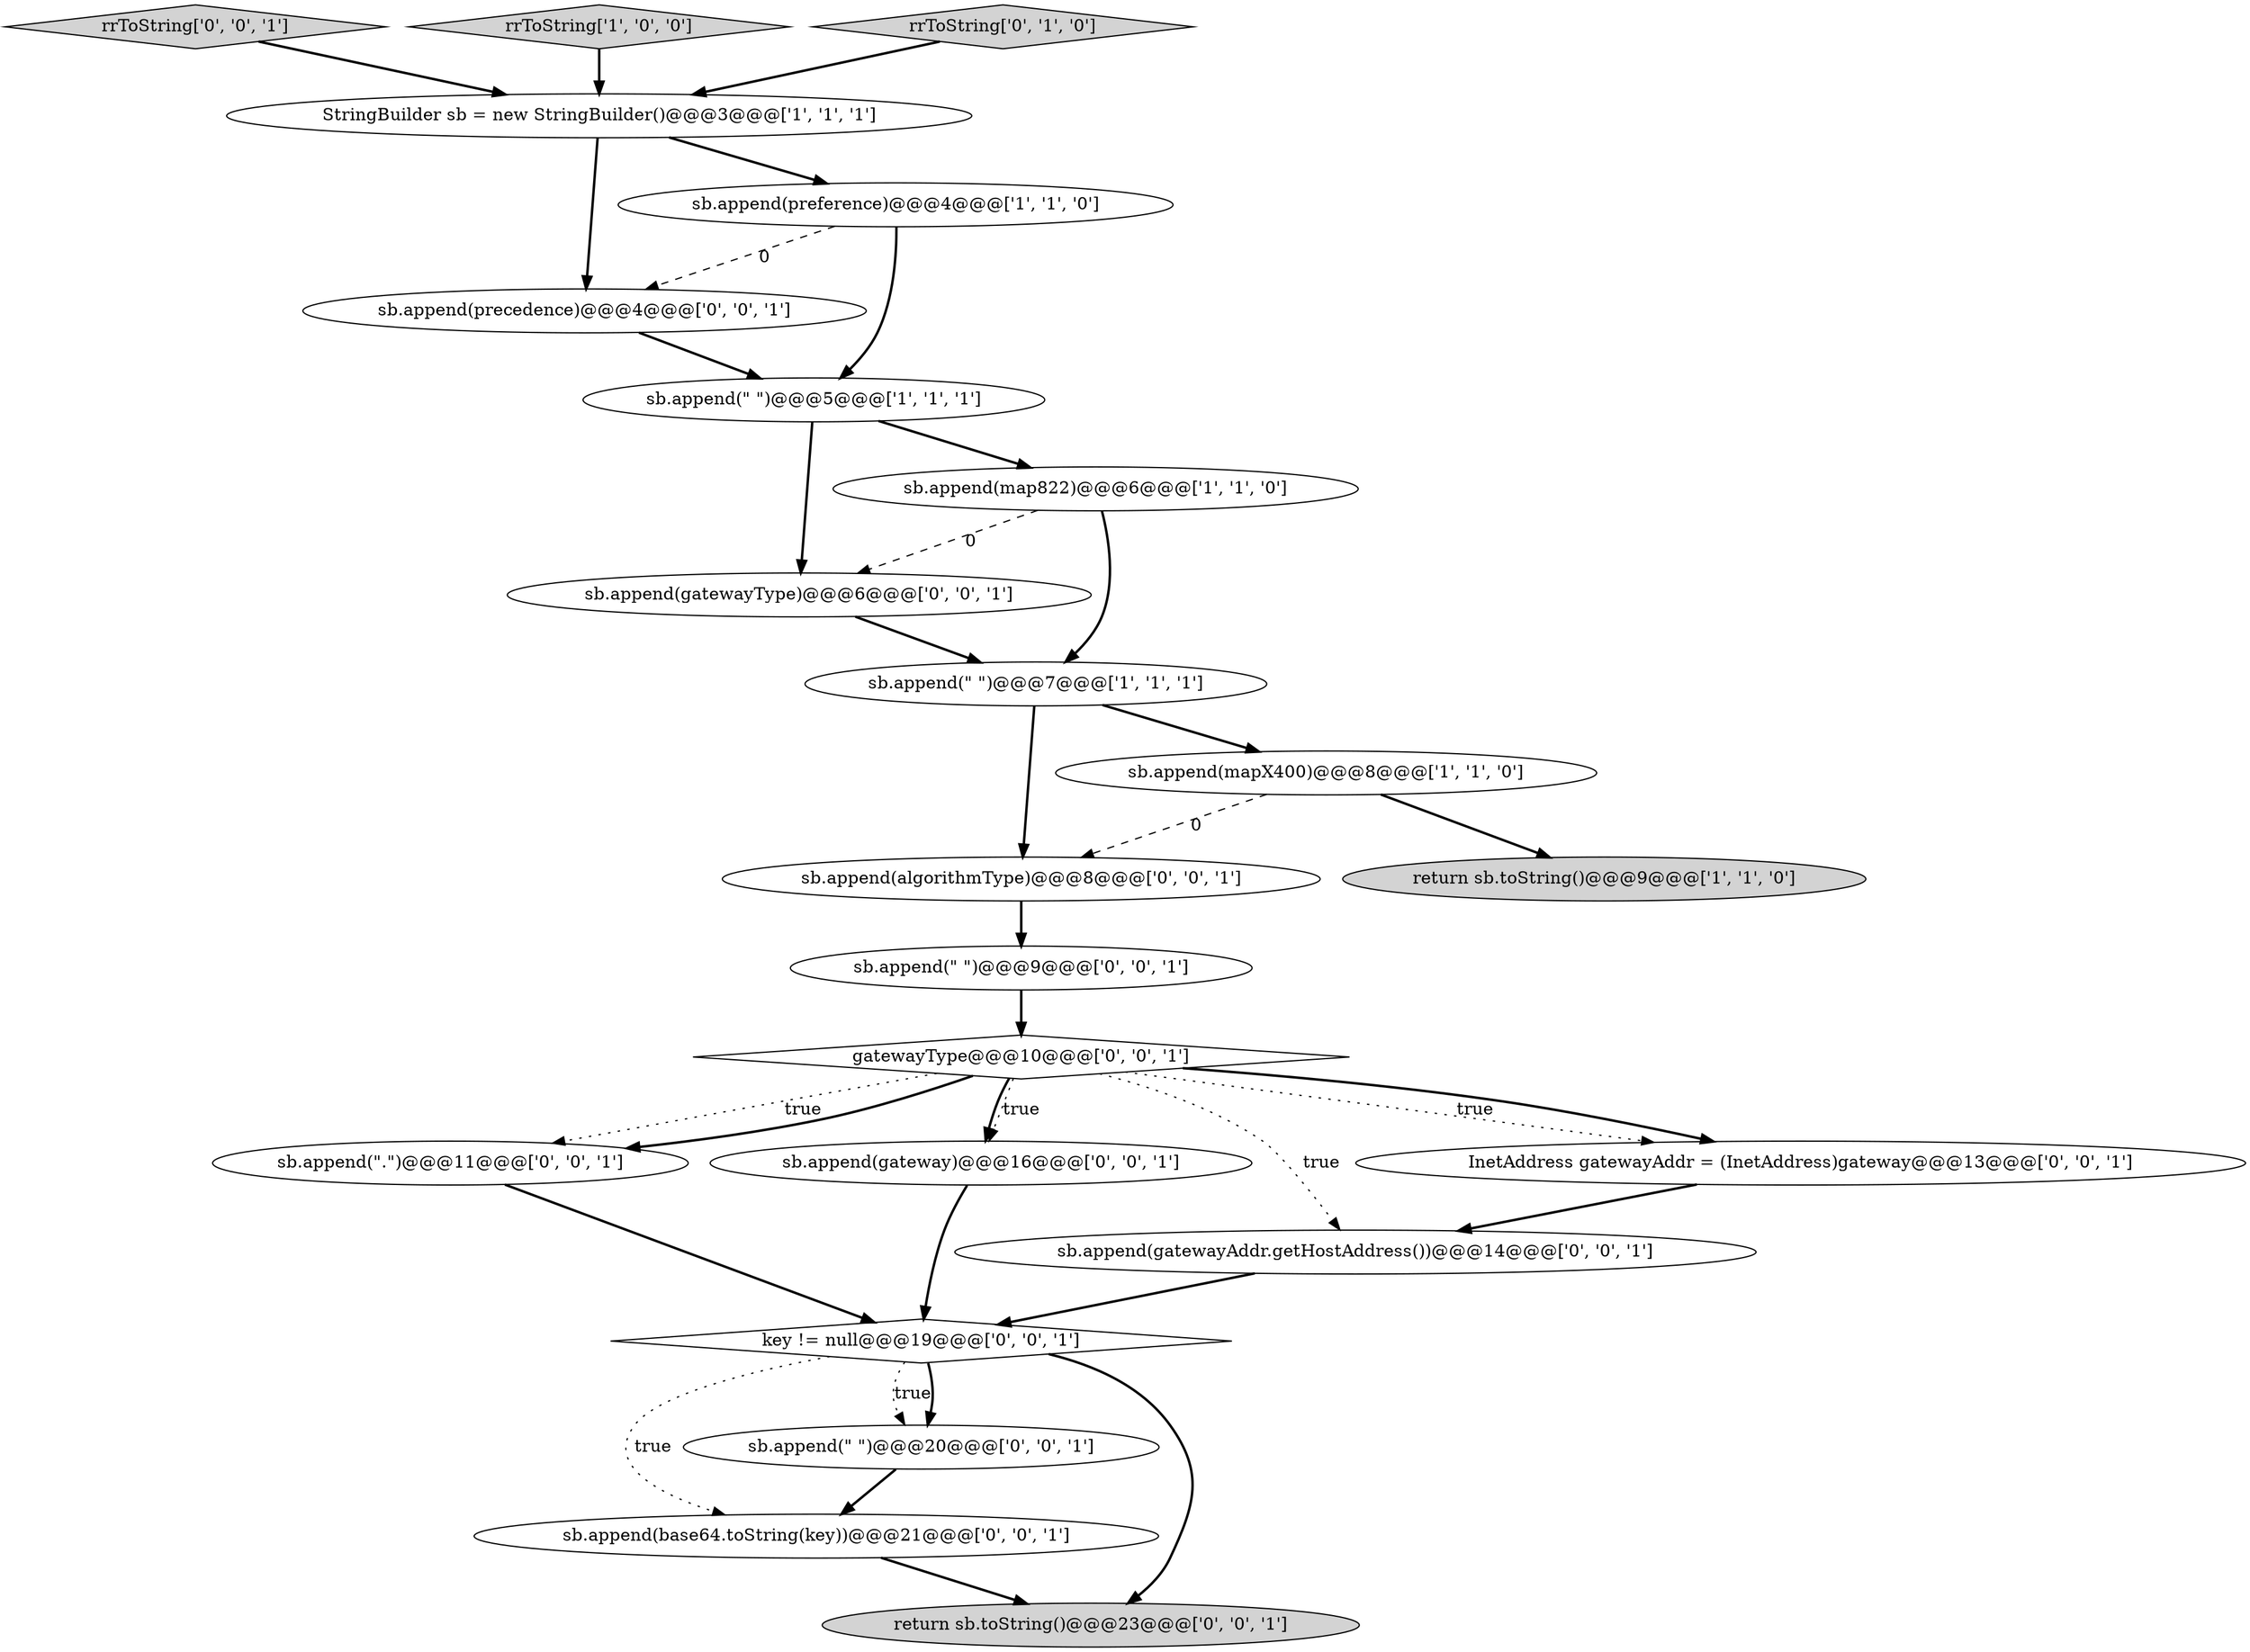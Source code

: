 digraph {
12 [style = filled, label = "sb.append(base64.toString(key))@@@21@@@['0', '0', '1']", fillcolor = white, shape = ellipse image = "AAA0AAABBB3BBB"];
15 [style = filled, label = "sb.append(\" \")@@@9@@@['0', '0', '1']", fillcolor = white, shape = ellipse image = "AAA0AAABBB3BBB"];
3 [style = filled, label = "sb.append(\" \")@@@5@@@['1', '1', '1']", fillcolor = white, shape = ellipse image = "AAA0AAABBB1BBB"];
21 [style = filled, label = "gatewayType@@@10@@@['0', '0', '1']", fillcolor = white, shape = diamond image = "AAA0AAABBB3BBB"];
19 [style = filled, label = "sb.append(algorithmType)@@@8@@@['0', '0', '1']", fillcolor = white, shape = ellipse image = "AAA0AAABBB3BBB"];
18 [style = filled, label = "sb.append(\" \")@@@20@@@['0', '0', '1']", fillcolor = white, shape = ellipse image = "AAA0AAABBB3BBB"];
17 [style = filled, label = "sb.append(\".\")@@@11@@@['0', '0', '1']", fillcolor = white, shape = ellipse image = "AAA0AAABBB3BBB"];
5 [style = filled, label = "StringBuilder sb = new StringBuilder()@@@3@@@['1', '1', '1']", fillcolor = white, shape = ellipse image = "AAA0AAABBB1BBB"];
14 [style = filled, label = "sb.append(gatewayType)@@@6@@@['0', '0', '1']", fillcolor = white, shape = ellipse image = "AAA0AAABBB3BBB"];
6 [style = filled, label = "return sb.toString()@@@9@@@['1', '1', '0']", fillcolor = lightgray, shape = ellipse image = "AAA0AAABBB1BBB"];
10 [style = filled, label = "rrToString['0', '0', '1']", fillcolor = lightgray, shape = diamond image = "AAA0AAABBB3BBB"];
2 [style = filled, label = "sb.append(map822)@@@6@@@['1', '1', '0']", fillcolor = white, shape = ellipse image = "AAA0AAABBB1BBB"];
1 [style = filled, label = "sb.append(\" \")@@@7@@@['1', '1', '1']", fillcolor = white, shape = ellipse image = "AAA0AAABBB1BBB"];
20 [style = filled, label = "return sb.toString()@@@23@@@['0', '0', '1']", fillcolor = lightgray, shape = ellipse image = "AAA0AAABBB3BBB"];
13 [style = filled, label = "sb.append(precedence)@@@4@@@['0', '0', '1']", fillcolor = white, shape = ellipse image = "AAA0AAABBB3BBB"];
7 [style = filled, label = "rrToString['1', '0', '0']", fillcolor = lightgray, shape = diamond image = "AAA0AAABBB1BBB"];
16 [style = filled, label = "sb.append(gateway)@@@16@@@['0', '0', '1']", fillcolor = white, shape = ellipse image = "AAA0AAABBB3BBB"];
8 [style = filled, label = "rrToString['0', '1', '0']", fillcolor = lightgray, shape = diamond image = "AAA0AAABBB2BBB"];
0 [style = filled, label = "sb.append(preference)@@@4@@@['1', '1', '0']", fillcolor = white, shape = ellipse image = "AAA0AAABBB1BBB"];
4 [style = filled, label = "sb.append(mapX400)@@@8@@@['1', '1', '0']", fillcolor = white, shape = ellipse image = "AAA0AAABBB1BBB"];
9 [style = filled, label = "sb.append(gatewayAddr.getHostAddress())@@@14@@@['0', '0', '1']", fillcolor = white, shape = ellipse image = "AAA0AAABBB3BBB"];
22 [style = filled, label = "InetAddress gatewayAddr = (InetAddress)gateway@@@13@@@['0', '0', '1']", fillcolor = white, shape = ellipse image = "AAA0AAABBB3BBB"];
11 [style = filled, label = "key != null@@@19@@@['0', '0', '1']", fillcolor = white, shape = diamond image = "AAA0AAABBB3BBB"];
0->3 [style = bold, label=""];
11->20 [style = bold, label=""];
1->4 [style = bold, label=""];
16->11 [style = bold, label=""];
9->11 [style = bold, label=""];
4->6 [style = bold, label=""];
15->21 [style = bold, label=""];
2->1 [style = bold, label=""];
22->9 [style = bold, label=""];
3->14 [style = bold, label=""];
11->12 [style = dotted, label="true"];
18->12 [style = bold, label=""];
12->20 [style = bold, label=""];
21->22 [style = dotted, label="true"];
21->17 [style = dotted, label="true"];
11->18 [style = dotted, label="true"];
11->18 [style = bold, label=""];
14->1 [style = bold, label=""];
7->5 [style = bold, label=""];
21->9 [style = dotted, label="true"];
10->5 [style = bold, label=""];
2->14 [style = dashed, label="0"];
3->2 [style = bold, label=""];
5->0 [style = bold, label=""];
8->5 [style = bold, label=""];
13->3 [style = bold, label=""];
21->22 [style = bold, label=""];
5->13 [style = bold, label=""];
0->13 [style = dashed, label="0"];
21->16 [style = bold, label=""];
4->19 [style = dashed, label="0"];
21->16 [style = dotted, label="true"];
19->15 [style = bold, label=""];
1->19 [style = bold, label=""];
21->17 [style = bold, label=""];
17->11 [style = bold, label=""];
}
